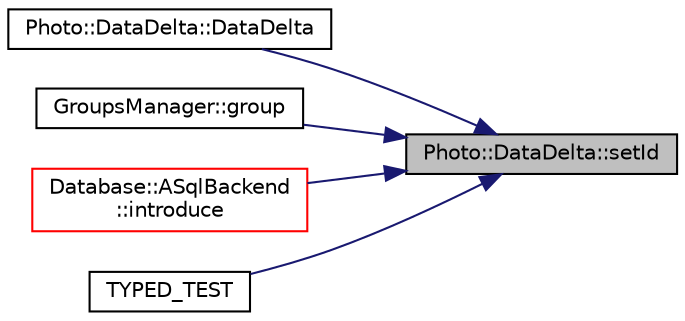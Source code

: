 digraph "Photo::DataDelta::setId"
{
 // LATEX_PDF_SIZE
  edge [fontname="Helvetica",fontsize="10",labelfontname="Helvetica",labelfontsize="10"];
  node [fontname="Helvetica",fontsize="10",shape=record];
  rankdir="RL";
  Node1 [label="Photo::DataDelta::setId",height=0.2,width=0.4,color="black", fillcolor="grey75", style="filled", fontcolor="black",tooltip=" "];
  Node1 -> Node2 [dir="back",color="midnightblue",fontsize="10",style="solid",fontname="Helvetica"];
  Node2 [label="Photo::DataDelta::DataDelta",height=0.2,width=0.4,color="black", fillcolor="white", style="filled",URL="$class_photo_1_1_data_delta.html#a3347ff97a20254af59a35d294bc2a7b1",tooltip=" "];
  Node1 -> Node3 [dir="back",color="midnightblue",fontsize="10",style="solid",fontname="Helvetica"];
  Node3 [label="GroupsManager::group",height=0.2,width=0.4,color="black", fillcolor="white", style="filled",URL="$namespace_groups_manager.html#a36d06be40255e8a0134e20f37a9da47b",tooltip=" "];
  Node1 -> Node4 [dir="back",color="midnightblue",fontsize="10",style="solid",fontname="Helvetica"];
  Node4 [label="Database::ASqlBackend\l::introduce",height=0.2,width=0.4,color="red", fillcolor="white", style="filled",URL="$class_database_1_1_a_sql_backend.html#a218cc7555092910cf6c33cab849cc0fb",tooltip="create new entry for photo in database"];
  Node1 -> Node7 [dir="back",color="midnightblue",fontsize="10",style="solid",fontname="Helvetica"];
  Node7 [label="TYPED_TEST",height=0.2,width=0.4,color="black", fillcolor="white", style="filled",URL="$groups__tests_8cpp.html#a162fbb10176e5aaf22d468e099285e39",tooltip=" "];
}
